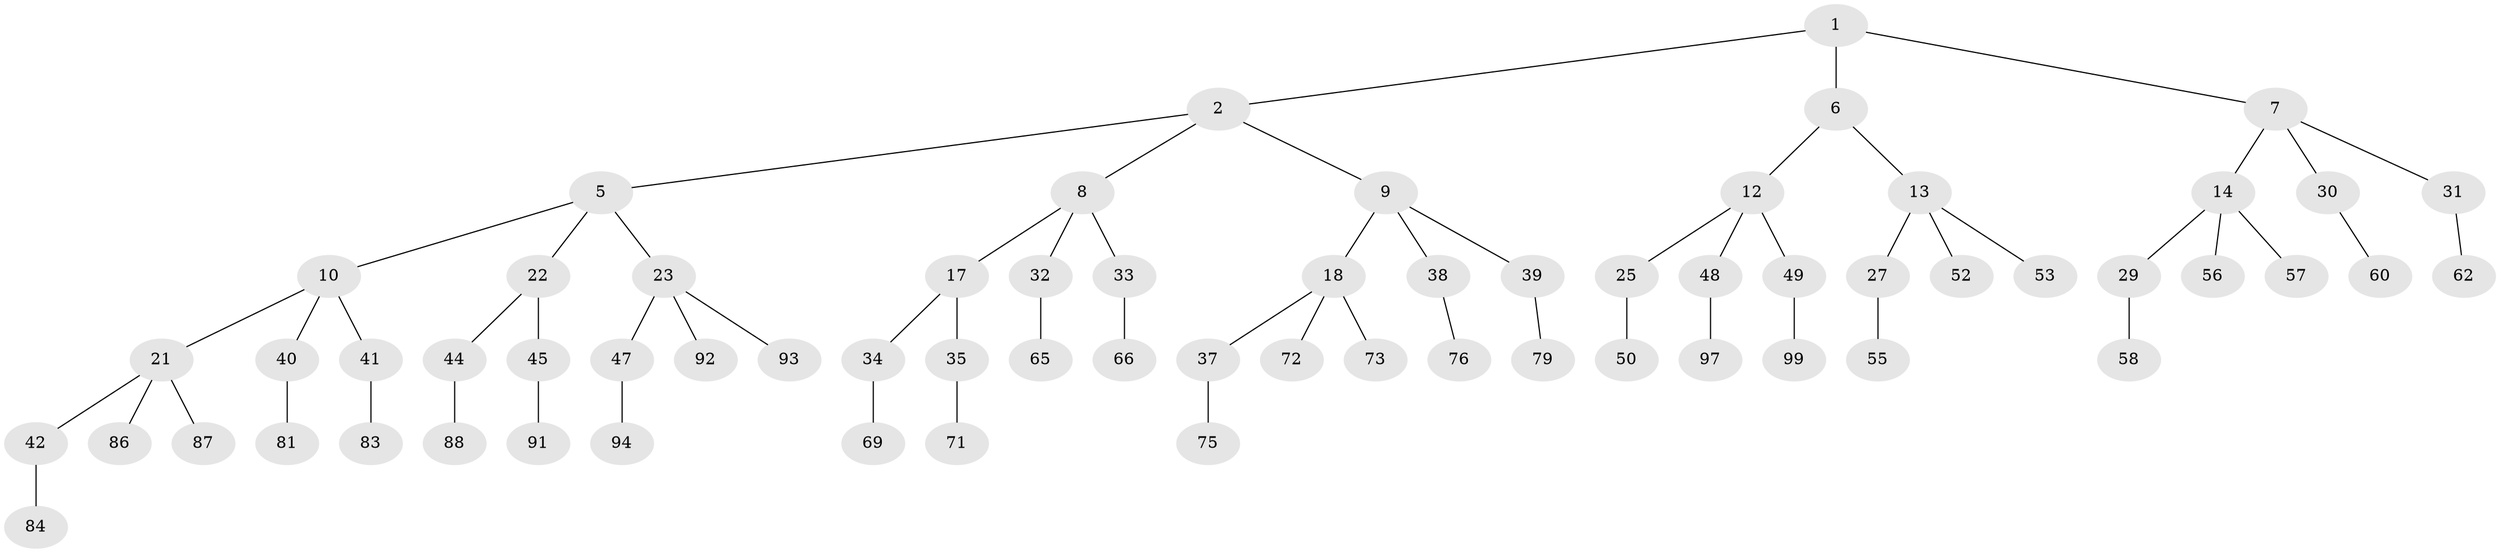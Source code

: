 // original degree distribution, {2: 0.02, 3: 0.48, 1: 0.5}
// Generated by graph-tools (version 1.1) at 2025/11/02/21/25 10:11:11]
// undirected, 66 vertices, 65 edges
graph export_dot {
graph [start="1"]
  node [color=gray90,style=filled];
  1 [super="+3"];
  2 [latent=1,super="+4"];
  5 [latent=0.5,super="+11"];
  6 [latent=0.5];
  7 [latent=0.5,super="+15"];
  8 [latent=0.333333,super="+16"];
  9 [latent=0.333333,super="+19"];
  10 [latent=0.333333,super="+20"];
  12 [latent=0.333333,super="+24"];
  13 [latent=0.333333,super="+26"];
  14 [latent=0.333333,super="+28"];
  17 [latent=0.25];
  18 [latent=0.25,super="+36"];
  21 [latent=0.25,super="+43"];
  22 [latent=0.25];
  23 [latent=0.25,super="+46"];
  25 [latent=0.25,super="+51"];
  27 [latent=0.25,super="+54"];
  29 [latent=0.25,super="+59"];
  30 [latent=0.25,super="+61"];
  31 [latent=0.25,super="+63"];
  32 [latent=0.2,super="+64"];
  33 [latent=0.2,super="+67"];
  34 [latent=0.2,super="+68"];
  35 [latent=0.2,super="+70"];
  37 [latent=0.2,super="+74"];
  38 [latent=0.2,super="+77"];
  39 [latent=0.2,super="+78"];
  40 [latent=0.2,super="+80"];
  41 [latent=0.2,super="+82"];
  42 [latent=0.2,super="+85"];
  44 [latent=0.2,super="+89"];
  45 [latent=0.2,super="+90"];
  47 [latent=0.2,super="+95"];
  48 [latent=0.2,super="+96"];
  49 [latent=0.2,super="+98"];
  50 [latent=0.2,super="+100"];
  52 [latent=0.2];
  53 [latent=0.2];
  55 [latent=0.2];
  56 [latent=0.2];
  57 [latent=0.2];
  58 [latent=0.2];
  60 [latent=0.2];
  62 [latent=0.2];
  65 [latent=0.166667];
  66 [latent=0.166667];
  69 [latent=0.166667];
  71 [latent=0.166667];
  72 [latent=0.166667];
  73 [latent=0.166667];
  75 [latent=0.166667];
  76 [latent=0.166667];
  79 [latent=0.166667];
  81 [latent=0.166667];
  83 [latent=0.166667];
  84 [latent=0.166667];
  86 [latent=0.166667];
  87 [latent=0.166667];
  88 [latent=0.166667];
  91 [latent=0.166667];
  92 [latent=0.166667];
  93 [latent=0.166667];
  94 [latent=0.166667];
  97 [latent=0.166667];
  99 [latent=0.166667];
  1 -- 2;
  1 -- 6;
  1 -- 7;
  2 -- 5;
  2 -- 8;
  2 -- 9;
  5 -- 10;
  5 -- 22;
  5 -- 23;
  6 -- 12;
  6 -- 13;
  7 -- 14;
  7 -- 31;
  7 -- 30;
  8 -- 17;
  8 -- 33;
  8 -- 32;
  9 -- 18;
  9 -- 38;
  9 -- 39;
  10 -- 21;
  10 -- 40;
  10 -- 41;
  12 -- 25;
  12 -- 48;
  12 -- 49;
  13 -- 27;
  13 -- 53;
  13 -- 52;
  14 -- 29;
  14 -- 56;
  14 -- 57;
  17 -- 34;
  17 -- 35;
  18 -- 37;
  18 -- 72;
  18 -- 73;
  21 -- 42;
  21 -- 86;
  21 -- 87;
  22 -- 44;
  22 -- 45;
  23 -- 47;
  23 -- 92;
  23 -- 93;
  25 -- 50;
  27 -- 55;
  29 -- 58;
  30 -- 60;
  31 -- 62;
  32 -- 65;
  33 -- 66;
  34 -- 69;
  35 -- 71;
  37 -- 75;
  38 -- 76;
  39 -- 79;
  40 -- 81;
  41 -- 83;
  42 -- 84;
  44 -- 88;
  45 -- 91;
  47 -- 94;
  48 -- 97;
  49 -- 99;
}
